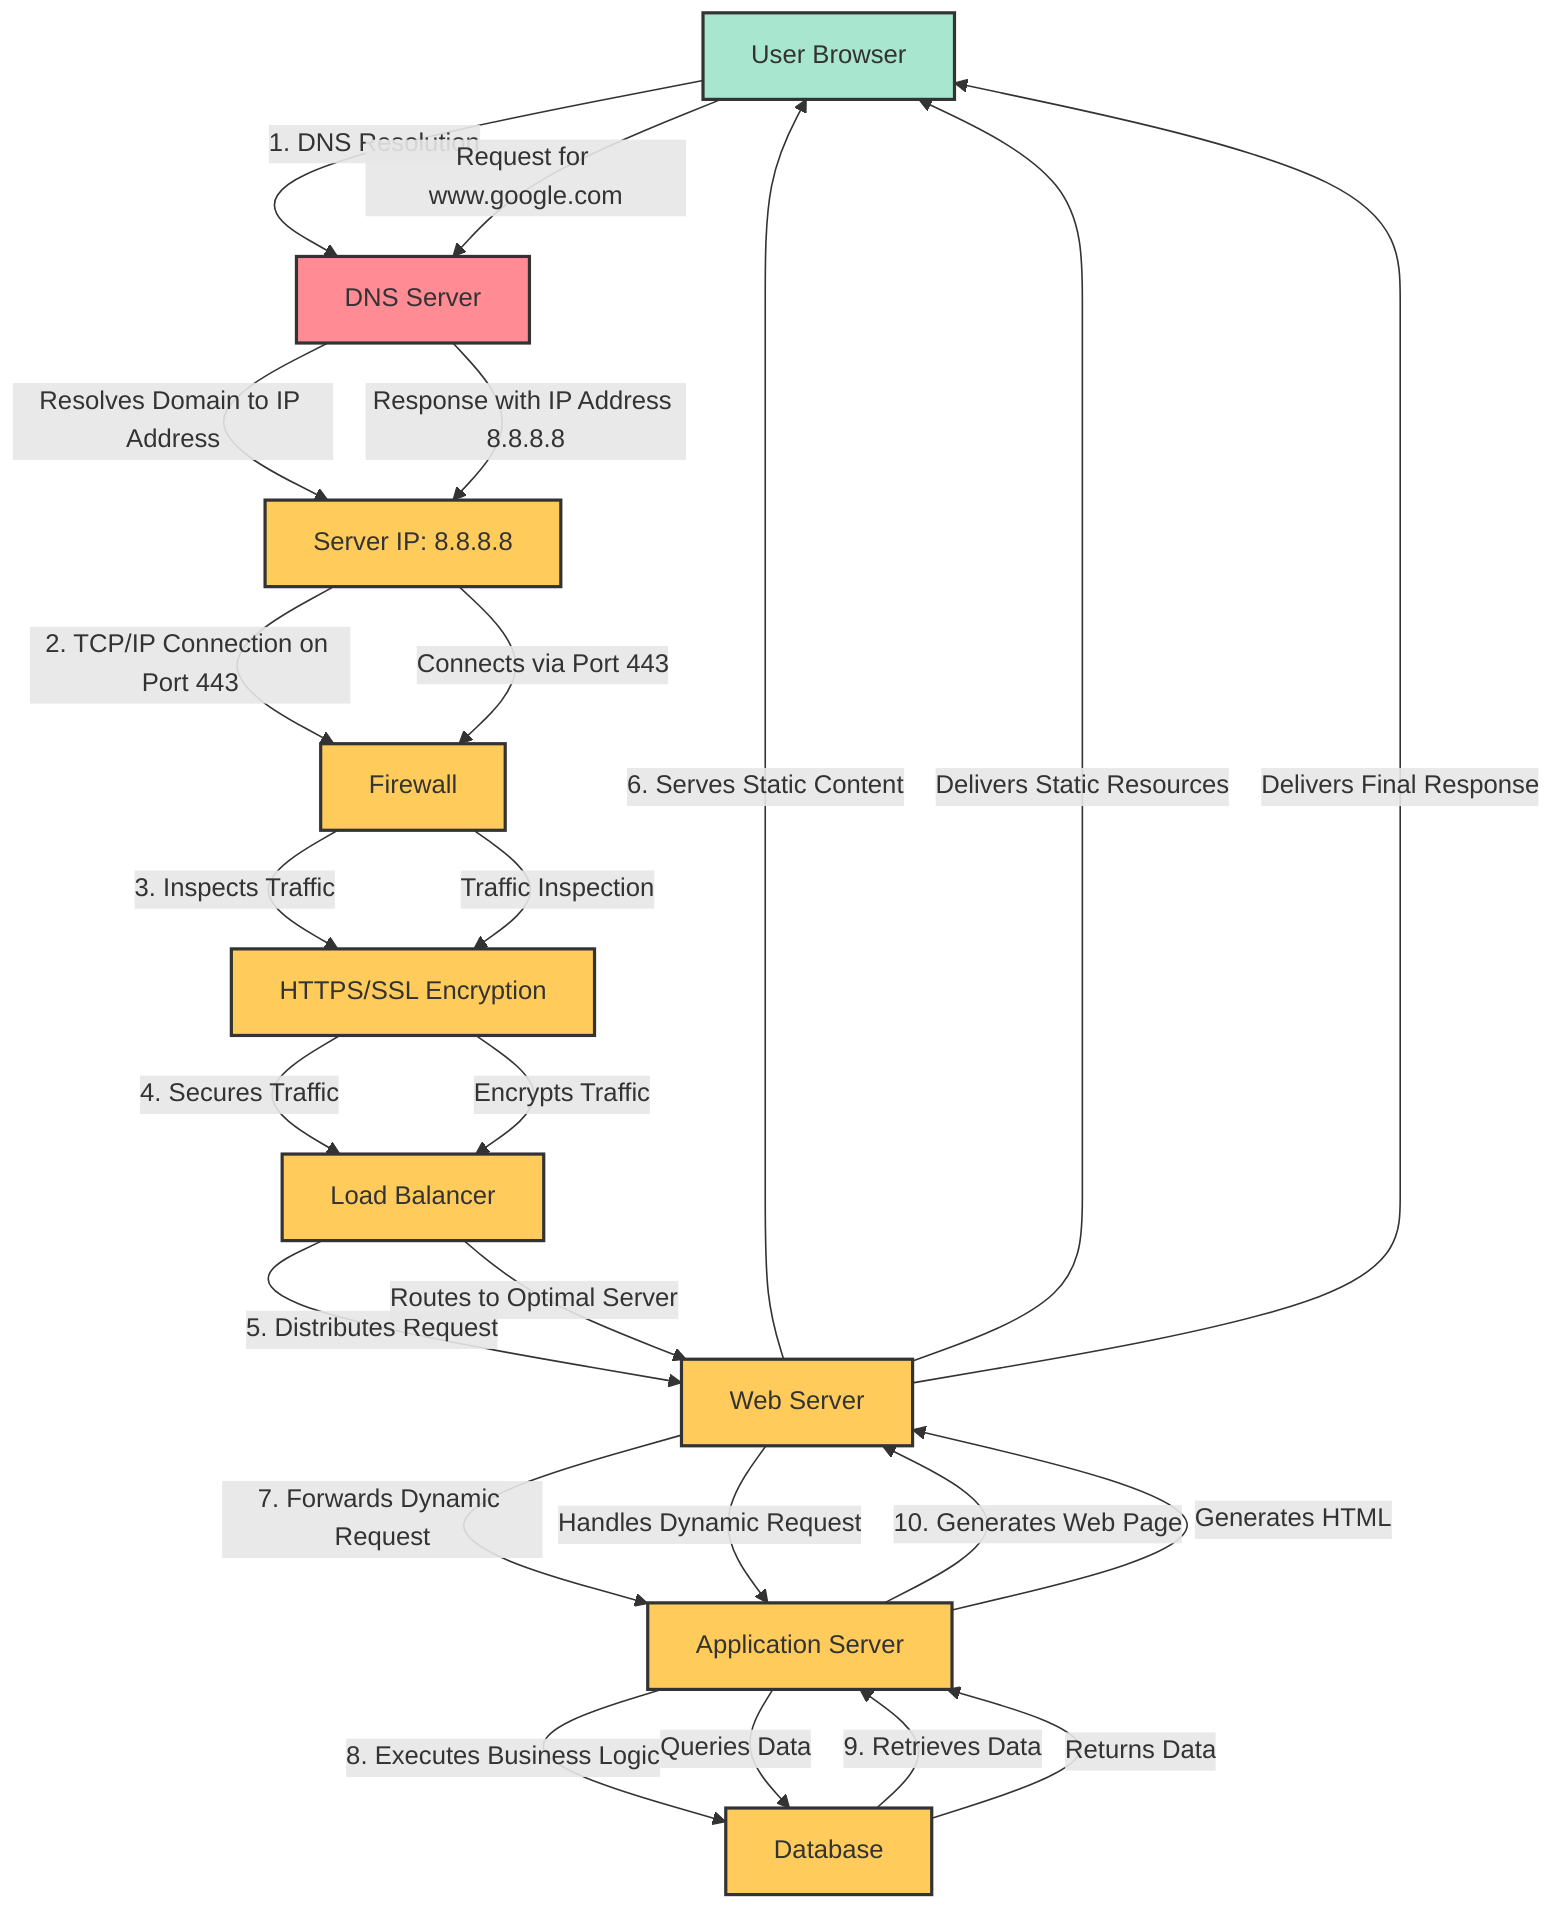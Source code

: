 graph TD
    A[User Browser] -->|1. DNS Resolution| B[DNS Server]
    B -->|Resolves Domain to IP Address| C[Server IP: 8.8.8.8]
    C -->|2. TCP/IP Connection on Port 443| D[Firewall]
    D -->|3. Inspects Traffic| E[HTTPS/SSL Encryption]
    E -->|4. Secures Traffic| F[Load Balancer]
    F -->|5. Distributes Request| G[Web Server]

    G -->|6. Serves Static Content| A
    G -->|7. Forwards Dynamic Request| H[Application Server]
    H -->|8. Executes Business Logic| I[Database]
    I -->|9. Retrieves Data| H
    H -->|10. Generates Web Page| G

    %% Detailed Notes for Each Step
    %% User Browser Initiates DNS Resolution
    A -->|Request for www.google.com| B
    B -->|Response with IP Address 8.8.8.8| C

    %% TCP/IP Handshake and Port Usage
    C -->|Connects via Port 443| D
    D -->|Traffic Inspection| E

    %% Encryption and Secure Transmission
    E -->|Encrypts Traffic| F

    %% Load Balancer Distributes Requests
    F -->|Routes to Optimal Server| G

    %% Web Server Handles Content
    G -->|Delivers Static Resources| A
    G -->|Handles Dynamic Request| H

    %% Application Server Logic Execution
    H -->|Queries Data| I
    I -->|Returns Data| H
    H -->|Generates HTML| G

    %% Web Server Responds to Browser
    G -->|Delivers Final Response| A

    %% Classes for Styling
    classDef client fill:#a8e6cf,stroke:#333,stroke-width:2px;
    classDef dns fill:#ff8b94,stroke:#333,stroke-width:2px;
    classDef server fill:#ffcc5c,stroke:#333,stroke-width:2px;
    classDef firewall fill:#dcedc1,stroke:#333,stroke-width:2px;
    classDef https fill:#88d8b0,stroke:#333,stroke-width:2px;
    classDef loadbalancer fill:#ffaaa5,stroke:#333,stroke-width:2px;
    classDef webserver fill:#ffd3b6,stroke:#333,stroke-width:2px;
    classDef appserver fill:#d4a5a5,stroke:#333,stroke-width:2px;
    classDef database fill:#6fc3df,stroke:#333,stroke-width:2px;

    %% Apply Classes to Nodes
    class A client;
    class B dns;
    class C,D,E,F,G,H,I server;